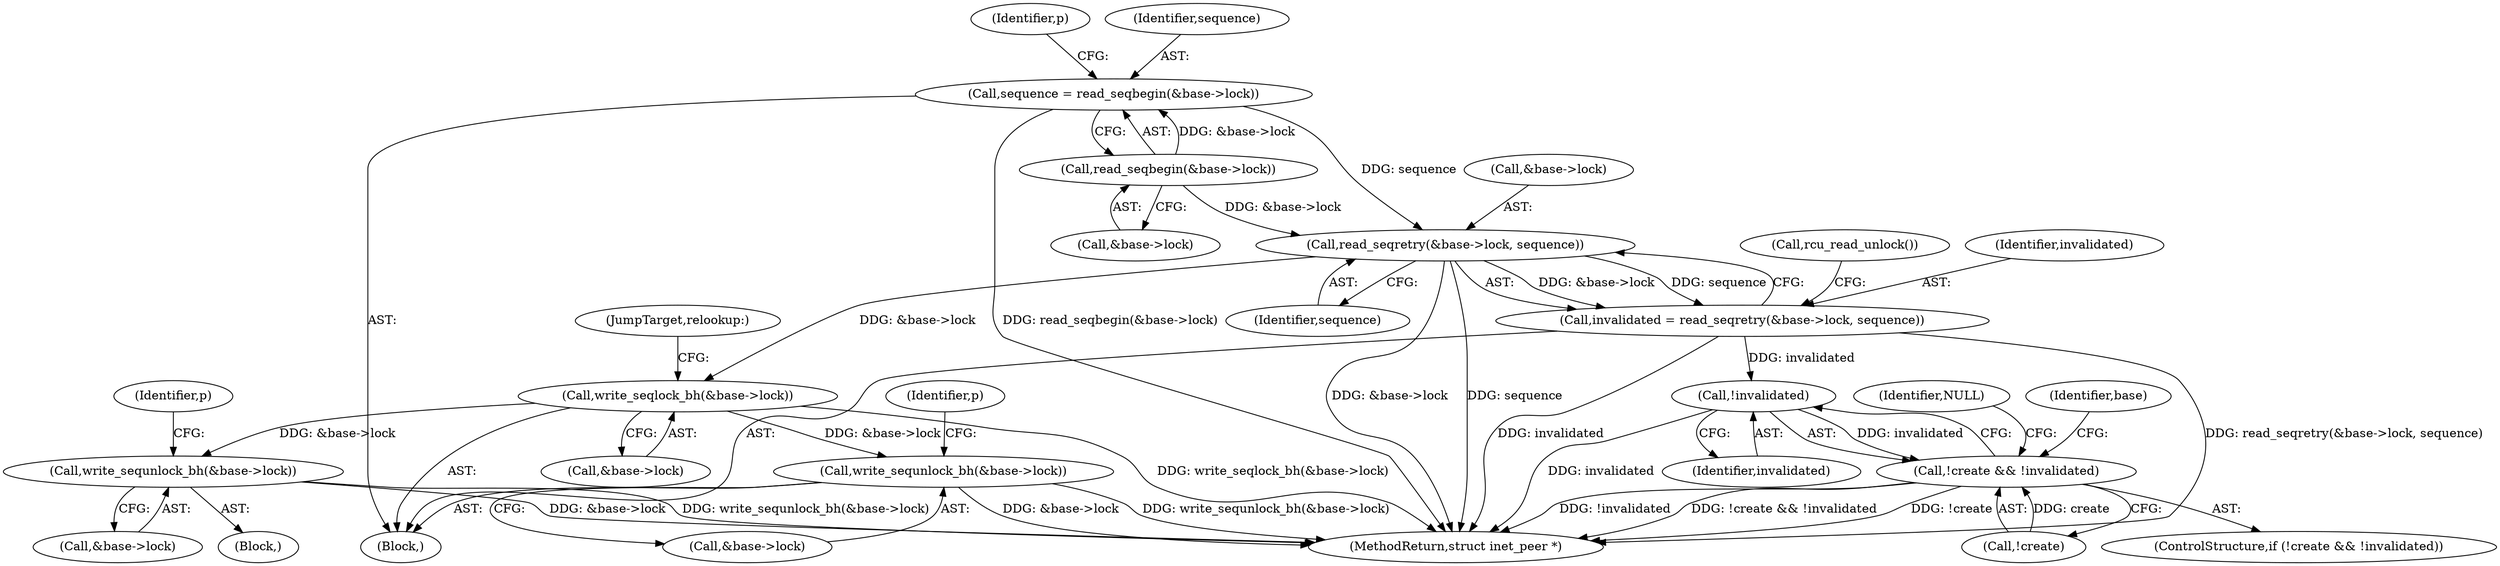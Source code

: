 digraph "0_linux_87c48fa3b4630905f98268dde838ee43626a060c@API" {
"1000139" [label="(Call,read_seqretry(&base->lock, sequence))"];
"1000127" [label="(Call,read_seqbegin(&base->lock))"];
"1000125" [label="(Call,sequence = read_seqbegin(&base->lock))"];
"1000137" [label="(Call,invalidated = read_seqretry(&base->lock, sequence))"];
"1000154" [label="(Call,!invalidated)"];
"1000151" [label="(Call,!create && !invalidated)"];
"1000158" [label="(Call,write_seqlock_bh(&base->lock))"];
"1000180" [label="(Call,write_sequnlock_bh(&base->lock))"];
"1000305" [label="(Call,write_sequnlock_bh(&base->lock))"];
"1000157" [label="(Identifier,NULL)"];
"1000138" [label="(Identifier,invalidated)"];
"1000150" [label="(ControlStructure,if (!create && !invalidated))"];
"1000128" [label="(Call,&base->lock)"];
"1000158" [label="(Call,write_seqlock_bh(&base->lock))"];
"1000163" [label="(JumpTarget,relookup:)"];
"1000311" [label="(Identifier,p)"];
"1000161" [label="(Identifier,base)"];
"1000127" [label="(Call,read_seqbegin(&base->lock))"];
"1000155" [label="(Identifier,invalidated)"];
"1000107" [label="(Block,)"];
"1000125" [label="(Call,sequence = read_seqbegin(&base->lock))"];
"1000140" [label="(Call,&base->lock)"];
"1000181" [label="(Call,&base->lock)"];
"1000154" [label="(Call,!invalidated)"];
"1000159" [label="(Call,&base->lock)"];
"1000174" [label="(Block,)"];
"1000312" [label="(MethodReturn,struct inet_peer *)"];
"1000133" [label="(Identifier,p)"];
"1000305" [label="(Call,write_sequnlock_bh(&base->lock))"];
"1000186" [label="(Identifier,p)"];
"1000151" [label="(Call,!create && !invalidated)"];
"1000126" [label="(Identifier,sequence)"];
"1000145" [label="(Call,rcu_read_unlock())"];
"1000180" [label="(Call,write_sequnlock_bh(&base->lock))"];
"1000152" [label="(Call,!create)"];
"1000139" [label="(Call,read_seqretry(&base->lock, sequence))"];
"1000144" [label="(Identifier,sequence)"];
"1000137" [label="(Call,invalidated = read_seqretry(&base->lock, sequence))"];
"1000306" [label="(Call,&base->lock)"];
"1000139" -> "1000137"  [label="AST: "];
"1000139" -> "1000144"  [label="CFG: "];
"1000140" -> "1000139"  [label="AST: "];
"1000144" -> "1000139"  [label="AST: "];
"1000137" -> "1000139"  [label="CFG: "];
"1000139" -> "1000312"  [label="DDG: &base->lock"];
"1000139" -> "1000312"  [label="DDG: sequence"];
"1000139" -> "1000137"  [label="DDG: &base->lock"];
"1000139" -> "1000137"  [label="DDG: sequence"];
"1000127" -> "1000139"  [label="DDG: &base->lock"];
"1000125" -> "1000139"  [label="DDG: sequence"];
"1000139" -> "1000158"  [label="DDG: &base->lock"];
"1000127" -> "1000125"  [label="AST: "];
"1000127" -> "1000128"  [label="CFG: "];
"1000128" -> "1000127"  [label="AST: "];
"1000125" -> "1000127"  [label="CFG: "];
"1000127" -> "1000125"  [label="DDG: &base->lock"];
"1000125" -> "1000107"  [label="AST: "];
"1000126" -> "1000125"  [label="AST: "];
"1000133" -> "1000125"  [label="CFG: "];
"1000125" -> "1000312"  [label="DDG: read_seqbegin(&base->lock)"];
"1000137" -> "1000107"  [label="AST: "];
"1000138" -> "1000137"  [label="AST: "];
"1000145" -> "1000137"  [label="CFG: "];
"1000137" -> "1000312"  [label="DDG: invalidated"];
"1000137" -> "1000312"  [label="DDG: read_seqretry(&base->lock, sequence)"];
"1000137" -> "1000154"  [label="DDG: invalidated"];
"1000154" -> "1000151"  [label="AST: "];
"1000154" -> "1000155"  [label="CFG: "];
"1000155" -> "1000154"  [label="AST: "];
"1000151" -> "1000154"  [label="CFG: "];
"1000154" -> "1000312"  [label="DDG: invalidated"];
"1000154" -> "1000151"  [label="DDG: invalidated"];
"1000151" -> "1000150"  [label="AST: "];
"1000151" -> "1000152"  [label="CFG: "];
"1000152" -> "1000151"  [label="AST: "];
"1000157" -> "1000151"  [label="CFG: "];
"1000161" -> "1000151"  [label="CFG: "];
"1000151" -> "1000312"  [label="DDG: !invalidated"];
"1000151" -> "1000312"  [label="DDG: !create && !invalidated"];
"1000151" -> "1000312"  [label="DDG: !create"];
"1000152" -> "1000151"  [label="DDG: create"];
"1000158" -> "1000107"  [label="AST: "];
"1000158" -> "1000159"  [label="CFG: "];
"1000159" -> "1000158"  [label="AST: "];
"1000163" -> "1000158"  [label="CFG: "];
"1000158" -> "1000312"  [label="DDG: write_seqlock_bh(&base->lock)"];
"1000158" -> "1000180"  [label="DDG: &base->lock"];
"1000158" -> "1000305"  [label="DDG: &base->lock"];
"1000180" -> "1000174"  [label="AST: "];
"1000180" -> "1000181"  [label="CFG: "];
"1000181" -> "1000180"  [label="AST: "];
"1000186" -> "1000180"  [label="CFG: "];
"1000180" -> "1000312"  [label="DDG: &base->lock"];
"1000180" -> "1000312"  [label="DDG: write_sequnlock_bh(&base->lock)"];
"1000305" -> "1000107"  [label="AST: "];
"1000305" -> "1000306"  [label="CFG: "];
"1000306" -> "1000305"  [label="AST: "];
"1000311" -> "1000305"  [label="CFG: "];
"1000305" -> "1000312"  [label="DDG: write_sequnlock_bh(&base->lock)"];
"1000305" -> "1000312"  [label="DDG: &base->lock"];
}
